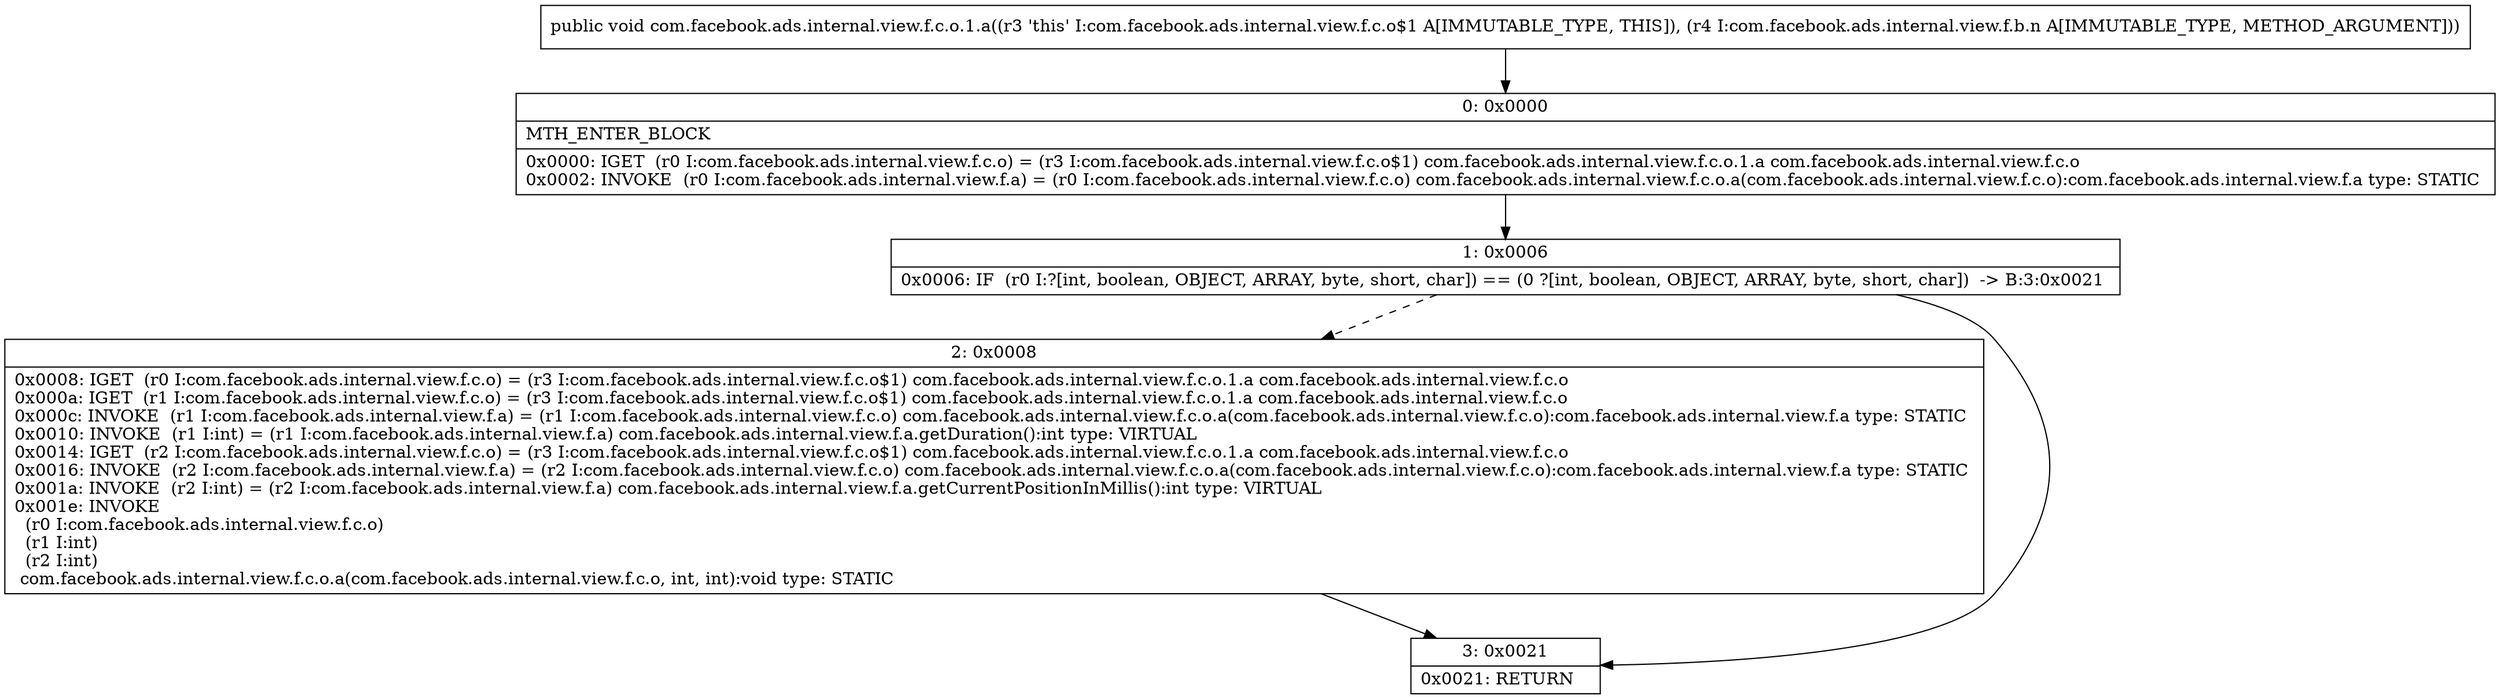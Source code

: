 digraph "CFG forcom.facebook.ads.internal.view.f.c.o.1.a(Lcom\/facebook\/ads\/internal\/view\/f\/b\/n;)V" {
Node_0 [shape=record,label="{0\:\ 0x0000|MTH_ENTER_BLOCK\l|0x0000: IGET  (r0 I:com.facebook.ads.internal.view.f.c.o) = (r3 I:com.facebook.ads.internal.view.f.c.o$1) com.facebook.ads.internal.view.f.c.o.1.a com.facebook.ads.internal.view.f.c.o \l0x0002: INVOKE  (r0 I:com.facebook.ads.internal.view.f.a) = (r0 I:com.facebook.ads.internal.view.f.c.o) com.facebook.ads.internal.view.f.c.o.a(com.facebook.ads.internal.view.f.c.o):com.facebook.ads.internal.view.f.a type: STATIC \l}"];
Node_1 [shape=record,label="{1\:\ 0x0006|0x0006: IF  (r0 I:?[int, boolean, OBJECT, ARRAY, byte, short, char]) == (0 ?[int, boolean, OBJECT, ARRAY, byte, short, char])  \-\> B:3:0x0021 \l}"];
Node_2 [shape=record,label="{2\:\ 0x0008|0x0008: IGET  (r0 I:com.facebook.ads.internal.view.f.c.o) = (r3 I:com.facebook.ads.internal.view.f.c.o$1) com.facebook.ads.internal.view.f.c.o.1.a com.facebook.ads.internal.view.f.c.o \l0x000a: IGET  (r1 I:com.facebook.ads.internal.view.f.c.o) = (r3 I:com.facebook.ads.internal.view.f.c.o$1) com.facebook.ads.internal.view.f.c.o.1.a com.facebook.ads.internal.view.f.c.o \l0x000c: INVOKE  (r1 I:com.facebook.ads.internal.view.f.a) = (r1 I:com.facebook.ads.internal.view.f.c.o) com.facebook.ads.internal.view.f.c.o.a(com.facebook.ads.internal.view.f.c.o):com.facebook.ads.internal.view.f.a type: STATIC \l0x0010: INVOKE  (r1 I:int) = (r1 I:com.facebook.ads.internal.view.f.a) com.facebook.ads.internal.view.f.a.getDuration():int type: VIRTUAL \l0x0014: IGET  (r2 I:com.facebook.ads.internal.view.f.c.o) = (r3 I:com.facebook.ads.internal.view.f.c.o$1) com.facebook.ads.internal.view.f.c.o.1.a com.facebook.ads.internal.view.f.c.o \l0x0016: INVOKE  (r2 I:com.facebook.ads.internal.view.f.a) = (r2 I:com.facebook.ads.internal.view.f.c.o) com.facebook.ads.internal.view.f.c.o.a(com.facebook.ads.internal.view.f.c.o):com.facebook.ads.internal.view.f.a type: STATIC \l0x001a: INVOKE  (r2 I:int) = (r2 I:com.facebook.ads.internal.view.f.a) com.facebook.ads.internal.view.f.a.getCurrentPositionInMillis():int type: VIRTUAL \l0x001e: INVOKE  \l  (r0 I:com.facebook.ads.internal.view.f.c.o)\l  (r1 I:int)\l  (r2 I:int)\l com.facebook.ads.internal.view.f.c.o.a(com.facebook.ads.internal.view.f.c.o, int, int):void type: STATIC \l}"];
Node_3 [shape=record,label="{3\:\ 0x0021|0x0021: RETURN   \l}"];
MethodNode[shape=record,label="{public void com.facebook.ads.internal.view.f.c.o.1.a((r3 'this' I:com.facebook.ads.internal.view.f.c.o$1 A[IMMUTABLE_TYPE, THIS]), (r4 I:com.facebook.ads.internal.view.f.b.n A[IMMUTABLE_TYPE, METHOD_ARGUMENT])) }"];
MethodNode -> Node_0;
Node_0 -> Node_1;
Node_1 -> Node_2[style=dashed];
Node_1 -> Node_3;
Node_2 -> Node_3;
}

